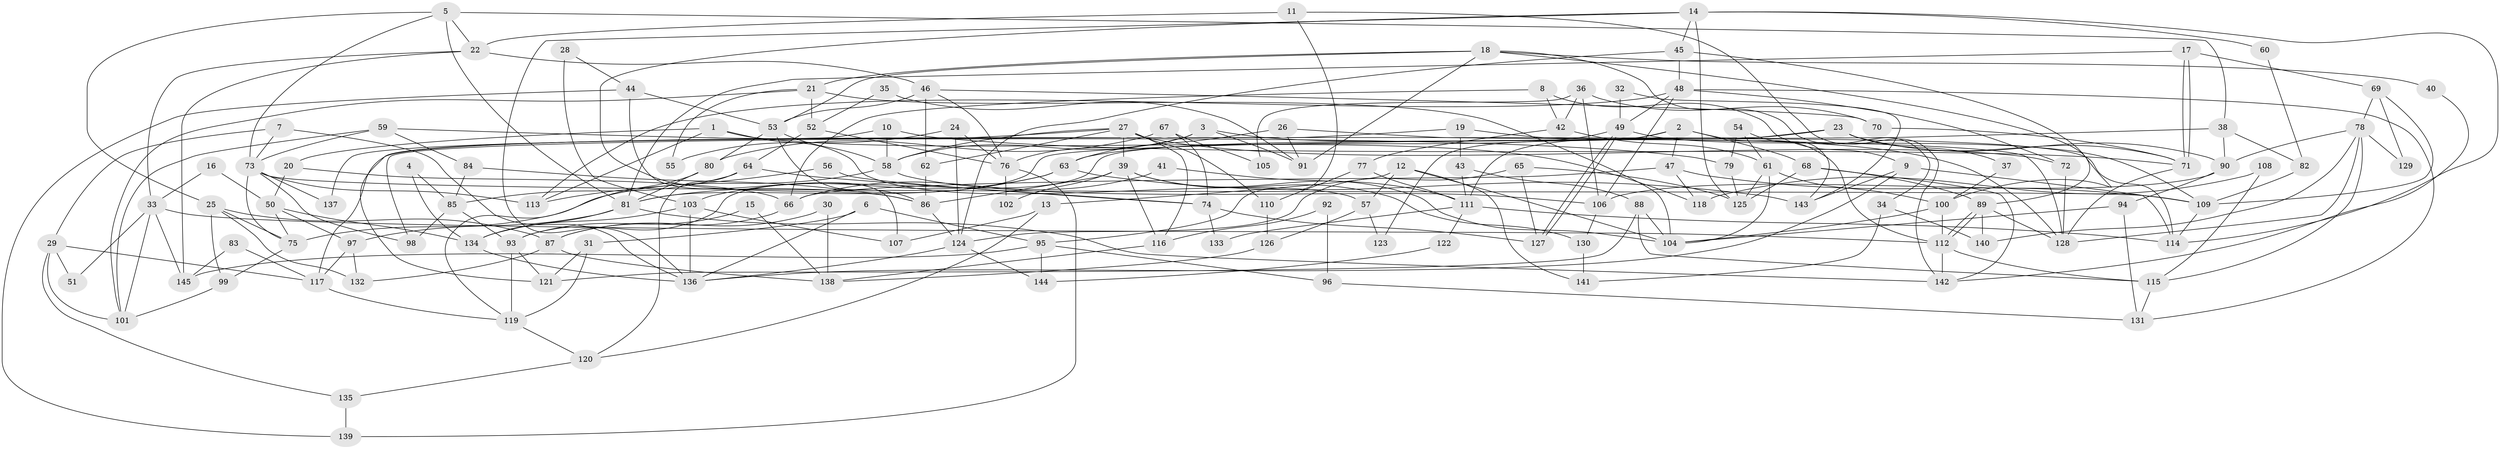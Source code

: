 // coarse degree distribution, {6: 0.10891089108910891, 7: 0.09900990099009901, 5: 0.1485148514851485, 8: 0.06930693069306931, 3: 0.22772277227722773, 4: 0.09900990099009901, 9: 0.019801980198019802, 2: 0.1782178217821782, 10: 0.04950495049504951}
// Generated by graph-tools (version 1.1) at 2025/24/03/03/25 07:24:00]
// undirected, 145 vertices, 290 edges
graph export_dot {
graph [start="1"]
  node [color=gray90,style=filled];
  1;
  2;
  3;
  4;
  5;
  6;
  7;
  8;
  9;
  10;
  11;
  12;
  13;
  14;
  15;
  16;
  17;
  18;
  19;
  20;
  21;
  22;
  23;
  24;
  25;
  26;
  27;
  28;
  29;
  30;
  31;
  32;
  33;
  34;
  35;
  36;
  37;
  38;
  39;
  40;
  41;
  42;
  43;
  44;
  45;
  46;
  47;
  48;
  49;
  50;
  51;
  52;
  53;
  54;
  55;
  56;
  57;
  58;
  59;
  60;
  61;
  62;
  63;
  64;
  65;
  66;
  67;
  68;
  69;
  70;
  71;
  72;
  73;
  74;
  75;
  76;
  77;
  78;
  79;
  80;
  81;
  82;
  83;
  84;
  85;
  86;
  87;
  88;
  89;
  90;
  91;
  92;
  93;
  94;
  95;
  96;
  97;
  98;
  99;
  100;
  101;
  102;
  103;
  104;
  105;
  106;
  107;
  108;
  109;
  110;
  111;
  112;
  113;
  114;
  115;
  116;
  117;
  118;
  119;
  120;
  121;
  122;
  123;
  124;
  125;
  126;
  127;
  128;
  129;
  130;
  131;
  132;
  133;
  134;
  135;
  136;
  137;
  138;
  139;
  140;
  141;
  142;
  143;
  144;
  145;
  1 -- 20;
  1 -- 113;
  1 -- 57;
  1 -- 118;
  2 -- 47;
  2 -- 112;
  2 -- 68;
  2 -- 93;
  2 -- 123;
  3 -- 128;
  3 -- 58;
  3 -- 76;
  3 -- 91;
  4 -- 85;
  4 -- 134;
  5 -- 25;
  5 -- 38;
  5 -- 22;
  5 -- 73;
  5 -- 81;
  6 -- 31;
  6 -- 136;
  6 -- 95;
  7 -- 73;
  7 -- 29;
  7 -- 136;
  8 -- 9;
  8 -- 42;
  8 -- 66;
  9 -- 143;
  9 -- 136;
  9 -- 114;
  10 -- 58;
  10 -- 71;
  10 -- 121;
  11 -- 142;
  11 -- 22;
  11 -- 95;
  12 -- 57;
  12 -- 104;
  12 -- 13;
  12 -- 141;
  13 -- 120;
  13 -- 107;
  14 -- 114;
  14 -- 86;
  14 -- 45;
  14 -- 60;
  14 -- 125;
  14 -- 136;
  15 -- 138;
  15 -- 93;
  16 -- 50;
  16 -- 33;
  17 -- 81;
  17 -- 71;
  17 -- 71;
  17 -- 69;
  18 -- 53;
  18 -- 89;
  18 -- 21;
  18 -- 34;
  18 -- 40;
  18 -- 91;
  19 -- 114;
  19 -- 43;
  19 -- 117;
  20 -- 50;
  20 -- 66;
  21 -- 101;
  21 -- 52;
  21 -- 55;
  21 -- 104;
  22 -- 33;
  22 -- 46;
  22 -- 145;
  23 -- 90;
  23 -- 71;
  23 -- 37;
  23 -- 98;
  23 -- 111;
  24 -- 124;
  24 -- 76;
  24 -- 55;
  25 -- 75;
  25 -- 99;
  25 -- 87;
  25 -- 132;
  26 -- 91;
  26 -- 63;
  26 -- 128;
  27 -- 72;
  27 -- 58;
  27 -- 39;
  27 -- 62;
  27 -- 110;
  27 -- 116;
  27 -- 137;
  28 -- 44;
  28 -- 103;
  29 -- 101;
  29 -- 117;
  29 -- 51;
  29 -- 135;
  30 -- 87;
  30 -- 138;
  31 -- 121;
  31 -- 119;
  32 -- 143;
  32 -- 49;
  33 -- 112;
  33 -- 145;
  33 -- 51;
  33 -- 101;
  34 -- 140;
  34 -- 141;
  35 -- 52;
  35 -- 91;
  36 -- 70;
  36 -- 106;
  36 -- 42;
  36 -- 105;
  37 -- 100;
  38 -- 81;
  38 -- 90;
  38 -- 82;
  39 -- 86;
  39 -- 102;
  39 -- 104;
  39 -- 116;
  39 -- 130;
  40 -- 142;
  41 -- 66;
  41 -- 111;
  42 -- 61;
  42 -- 77;
  43 -- 88;
  43 -- 111;
  44 -- 107;
  44 -- 139;
  44 -- 53;
  45 -- 100;
  45 -- 48;
  45 -- 124;
  46 -- 62;
  46 -- 53;
  46 -- 70;
  46 -- 76;
  47 -- 66;
  47 -- 109;
  47 -- 118;
  48 -- 131;
  48 -- 49;
  48 -- 72;
  48 -- 106;
  48 -- 113;
  49 -- 127;
  49 -- 127;
  49 -- 63;
  49 -- 109;
  50 -- 134;
  50 -- 75;
  50 -- 97;
  52 -- 76;
  52 -- 64;
  53 -- 58;
  53 -- 80;
  53 -- 86;
  54 -- 61;
  54 -- 79;
  54 -- 143;
  56 -- 113;
  56 -- 74;
  57 -- 126;
  57 -- 123;
  58 -- 106;
  58 -- 75;
  59 -- 73;
  59 -- 84;
  59 -- 79;
  59 -- 101;
  60 -- 82;
  61 -- 100;
  61 -- 104;
  61 -- 125;
  62 -- 86;
  63 -- 103;
  63 -- 81;
  63 -- 143;
  64 -- 85;
  64 -- 74;
  64 -- 120;
  65 -- 124;
  65 -- 125;
  65 -- 127;
  66 -- 87;
  67 -- 80;
  67 -- 74;
  67 -- 105;
  68 -- 125;
  68 -- 89;
  68 -- 142;
  69 -- 78;
  69 -- 109;
  69 -- 129;
  70 -- 71;
  71 -- 128;
  72 -- 128;
  73 -- 109;
  73 -- 75;
  73 -- 98;
  73 -- 113;
  73 -- 137;
  74 -- 127;
  74 -- 133;
  75 -- 99;
  76 -- 102;
  76 -- 139;
  77 -- 111;
  77 -- 110;
  78 -- 128;
  78 -- 115;
  78 -- 90;
  78 -- 129;
  78 -- 140;
  79 -- 125;
  80 -- 81;
  80 -- 119;
  81 -- 97;
  81 -- 134;
  81 -- 142;
  82 -- 109;
  83 -- 117;
  83 -- 145;
  84 -- 85;
  84 -- 86;
  85 -- 98;
  85 -- 93;
  86 -- 124;
  87 -- 132;
  87 -- 138;
  88 -- 121;
  88 -- 104;
  88 -- 115;
  89 -- 112;
  89 -- 112;
  89 -- 128;
  89 -- 140;
  90 -- 106;
  90 -- 94;
  92 -- 116;
  92 -- 96;
  93 -- 119;
  93 -- 121;
  94 -- 104;
  94 -- 131;
  95 -- 96;
  95 -- 144;
  95 -- 145;
  96 -- 131;
  97 -- 117;
  97 -- 132;
  99 -- 101;
  100 -- 104;
  100 -- 112;
  103 -- 136;
  103 -- 134;
  103 -- 107;
  106 -- 130;
  108 -- 115;
  108 -- 118;
  109 -- 114;
  110 -- 126;
  111 -- 114;
  111 -- 122;
  111 -- 133;
  112 -- 142;
  112 -- 115;
  115 -- 131;
  116 -- 138;
  117 -- 119;
  119 -- 120;
  120 -- 135;
  122 -- 144;
  124 -- 136;
  124 -- 144;
  126 -- 138;
  130 -- 141;
  134 -- 136;
  135 -- 139;
}
